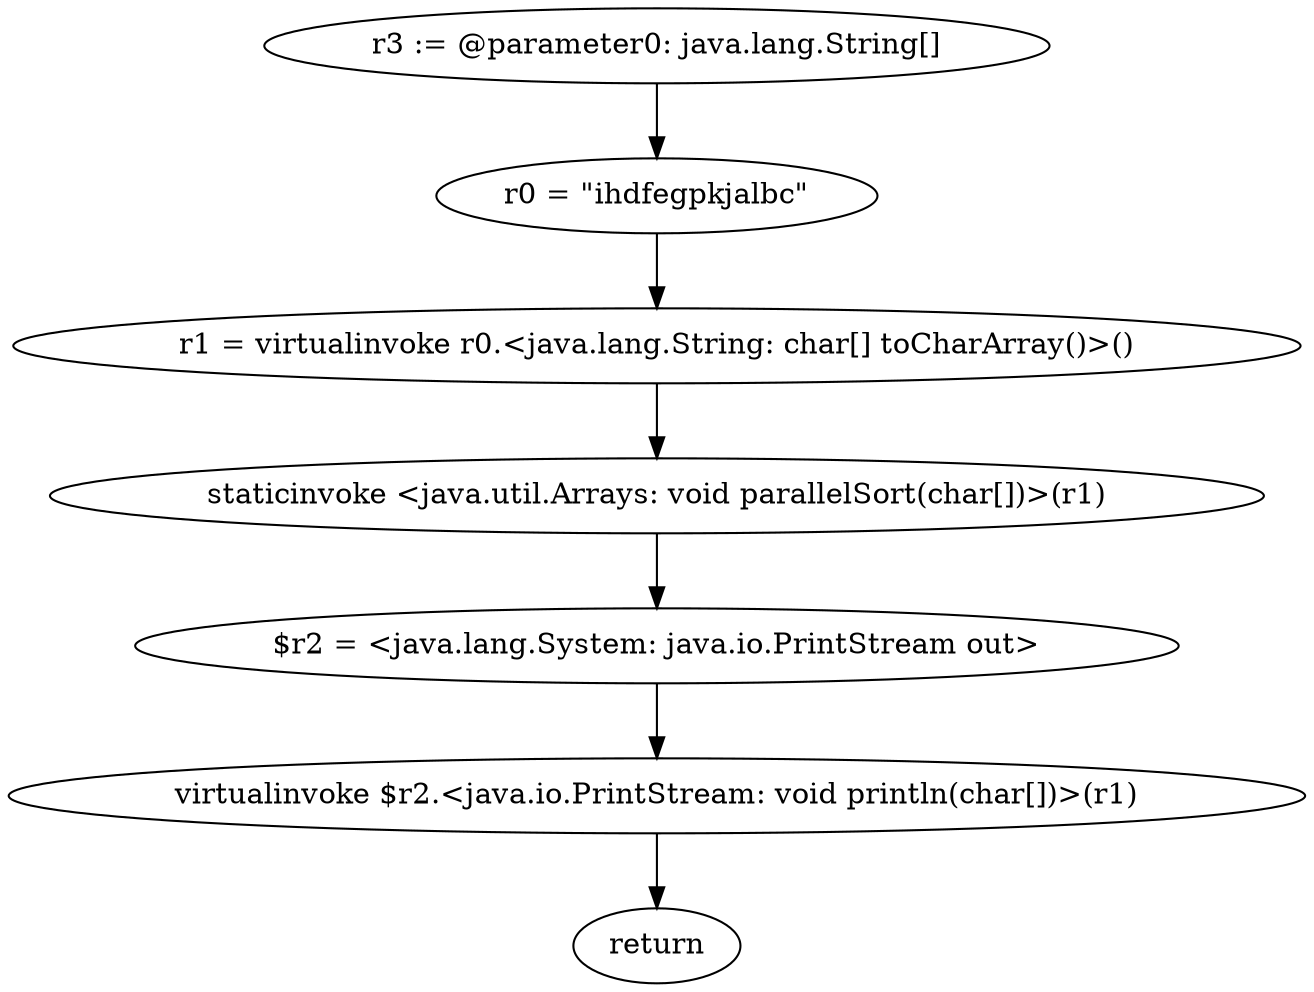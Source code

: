 digraph "unitGraph" {
    "r3 := @parameter0: java.lang.String[]"
    "r0 = \"ihdfegpkjalbc\""
    "r1 = virtualinvoke r0.<java.lang.String: char[] toCharArray()>()"
    "staticinvoke <java.util.Arrays: void parallelSort(char[])>(r1)"
    "$r2 = <java.lang.System: java.io.PrintStream out>"
    "virtualinvoke $r2.<java.io.PrintStream: void println(char[])>(r1)"
    "return"
    "r3 := @parameter0: java.lang.String[]"->"r0 = \"ihdfegpkjalbc\"";
    "r0 = \"ihdfegpkjalbc\""->"r1 = virtualinvoke r0.<java.lang.String: char[] toCharArray()>()";
    "r1 = virtualinvoke r0.<java.lang.String: char[] toCharArray()>()"->"staticinvoke <java.util.Arrays: void parallelSort(char[])>(r1)";
    "staticinvoke <java.util.Arrays: void parallelSort(char[])>(r1)"->"$r2 = <java.lang.System: java.io.PrintStream out>";
    "$r2 = <java.lang.System: java.io.PrintStream out>"->"virtualinvoke $r2.<java.io.PrintStream: void println(char[])>(r1)";
    "virtualinvoke $r2.<java.io.PrintStream: void println(char[])>(r1)"->"return";
}
